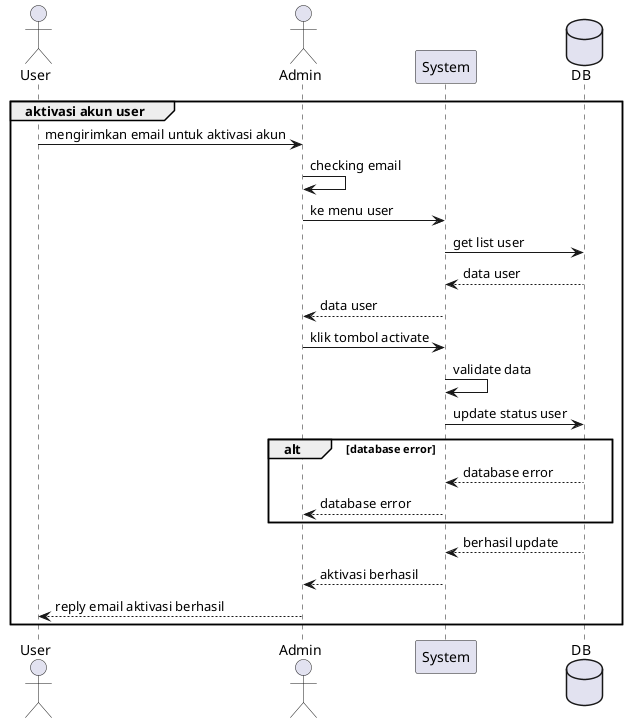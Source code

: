 @startuml kelompok1
actor User
actor Admin
participant System
database DB
group aktivasi akun user
  User -> Admin: mengirimkan email untuk aktivasi akun
  Admin -> Admin : checking email
  Admin -> System: ke menu user
  System -> DB : get list user
  System <-- DB : data user
  Admin <-- System : data user
  Admin -> System : klik tombol activate
  System -> System : validate data
  System -> DB : update status user
  alt database error
  System <-- DB : database error
  Admin <-- System : database error
  end
  System <-- DB : berhasil update
  System --> Admin : aktivasi berhasil
  Admin --> User : reply email aktivasi berhasil
end
@enduml